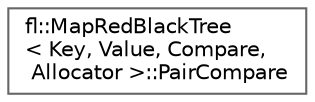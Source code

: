 digraph "Graphical Class Hierarchy"
{
 // INTERACTIVE_SVG=YES
 // LATEX_PDF_SIZE
  bgcolor="transparent";
  edge [fontname=Helvetica,fontsize=10,labelfontname=Helvetica,labelfontsize=10];
  node [fontname=Helvetica,fontsize=10,shape=box,height=0.2,width=0.4];
  rankdir="LR";
  Node0 [id="Node000000",label="fl::MapRedBlackTree\l\< Key, Value, Compare,\l Allocator \>::PairCompare",height=0.2,width=0.4,color="grey40", fillcolor="white", style="filled",URL="$d4/dd0/structfl_1_1_map_red_black_tree_1_1_pair_compare.html",tooltip=" "];
}
